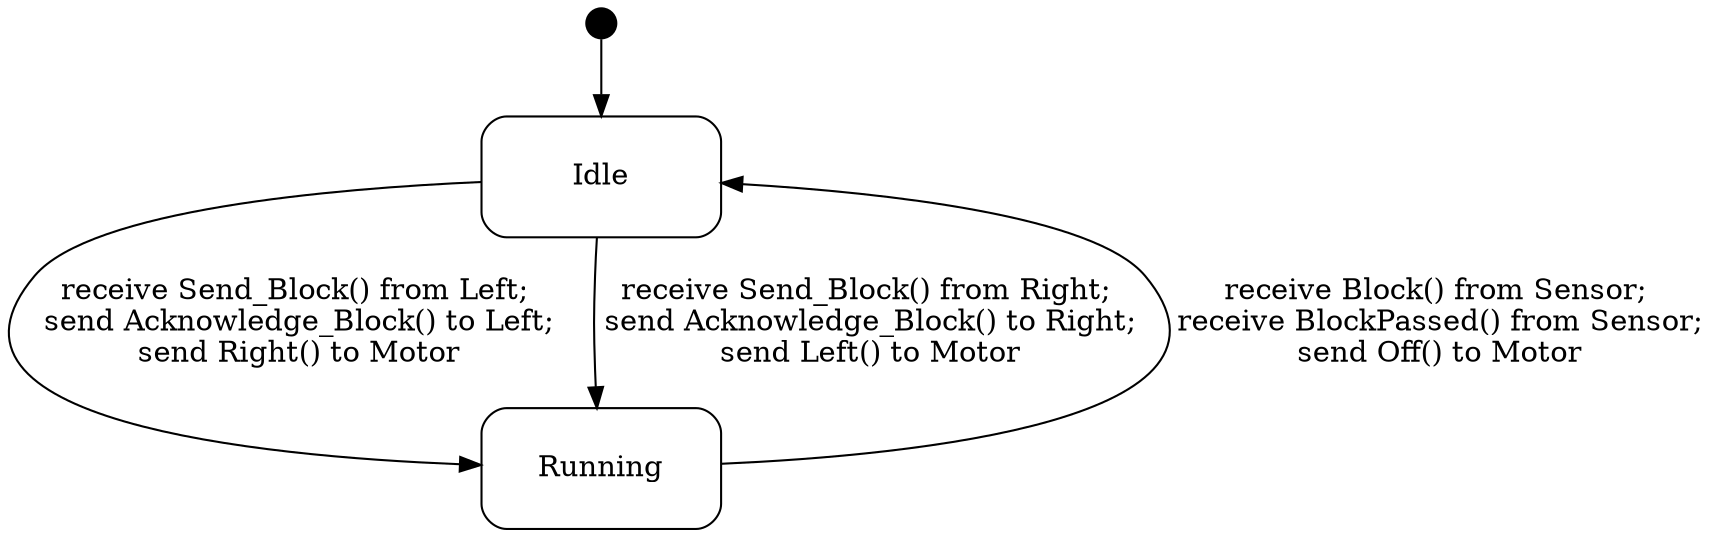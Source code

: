 digraph Middle {
  compound = true;
  rank = LR;
node [shape = "point", height = "0.2"] Idle_extra node [shape = "Mrecord", height = "0.8", width = "1.6"] Idle Idle_extra -> Idle

node [shape = "Mrecord", height = "0.8", width = "1.6"] Running



Idle -> Running [label = "receive Send_Block() from Left;\n send Acknowledge_Block() to Left;\n send Right() to Motor"];

Running -> Idle [label = "receive Block() from Sensor;\n receive BlockPassed() from Sensor;\n send Off() to Motor"];

Idle -> Running [label = "receive Send_Block() from Right;\n send Acknowledge_Block() to Right;\n send Left() to Motor"];

}
